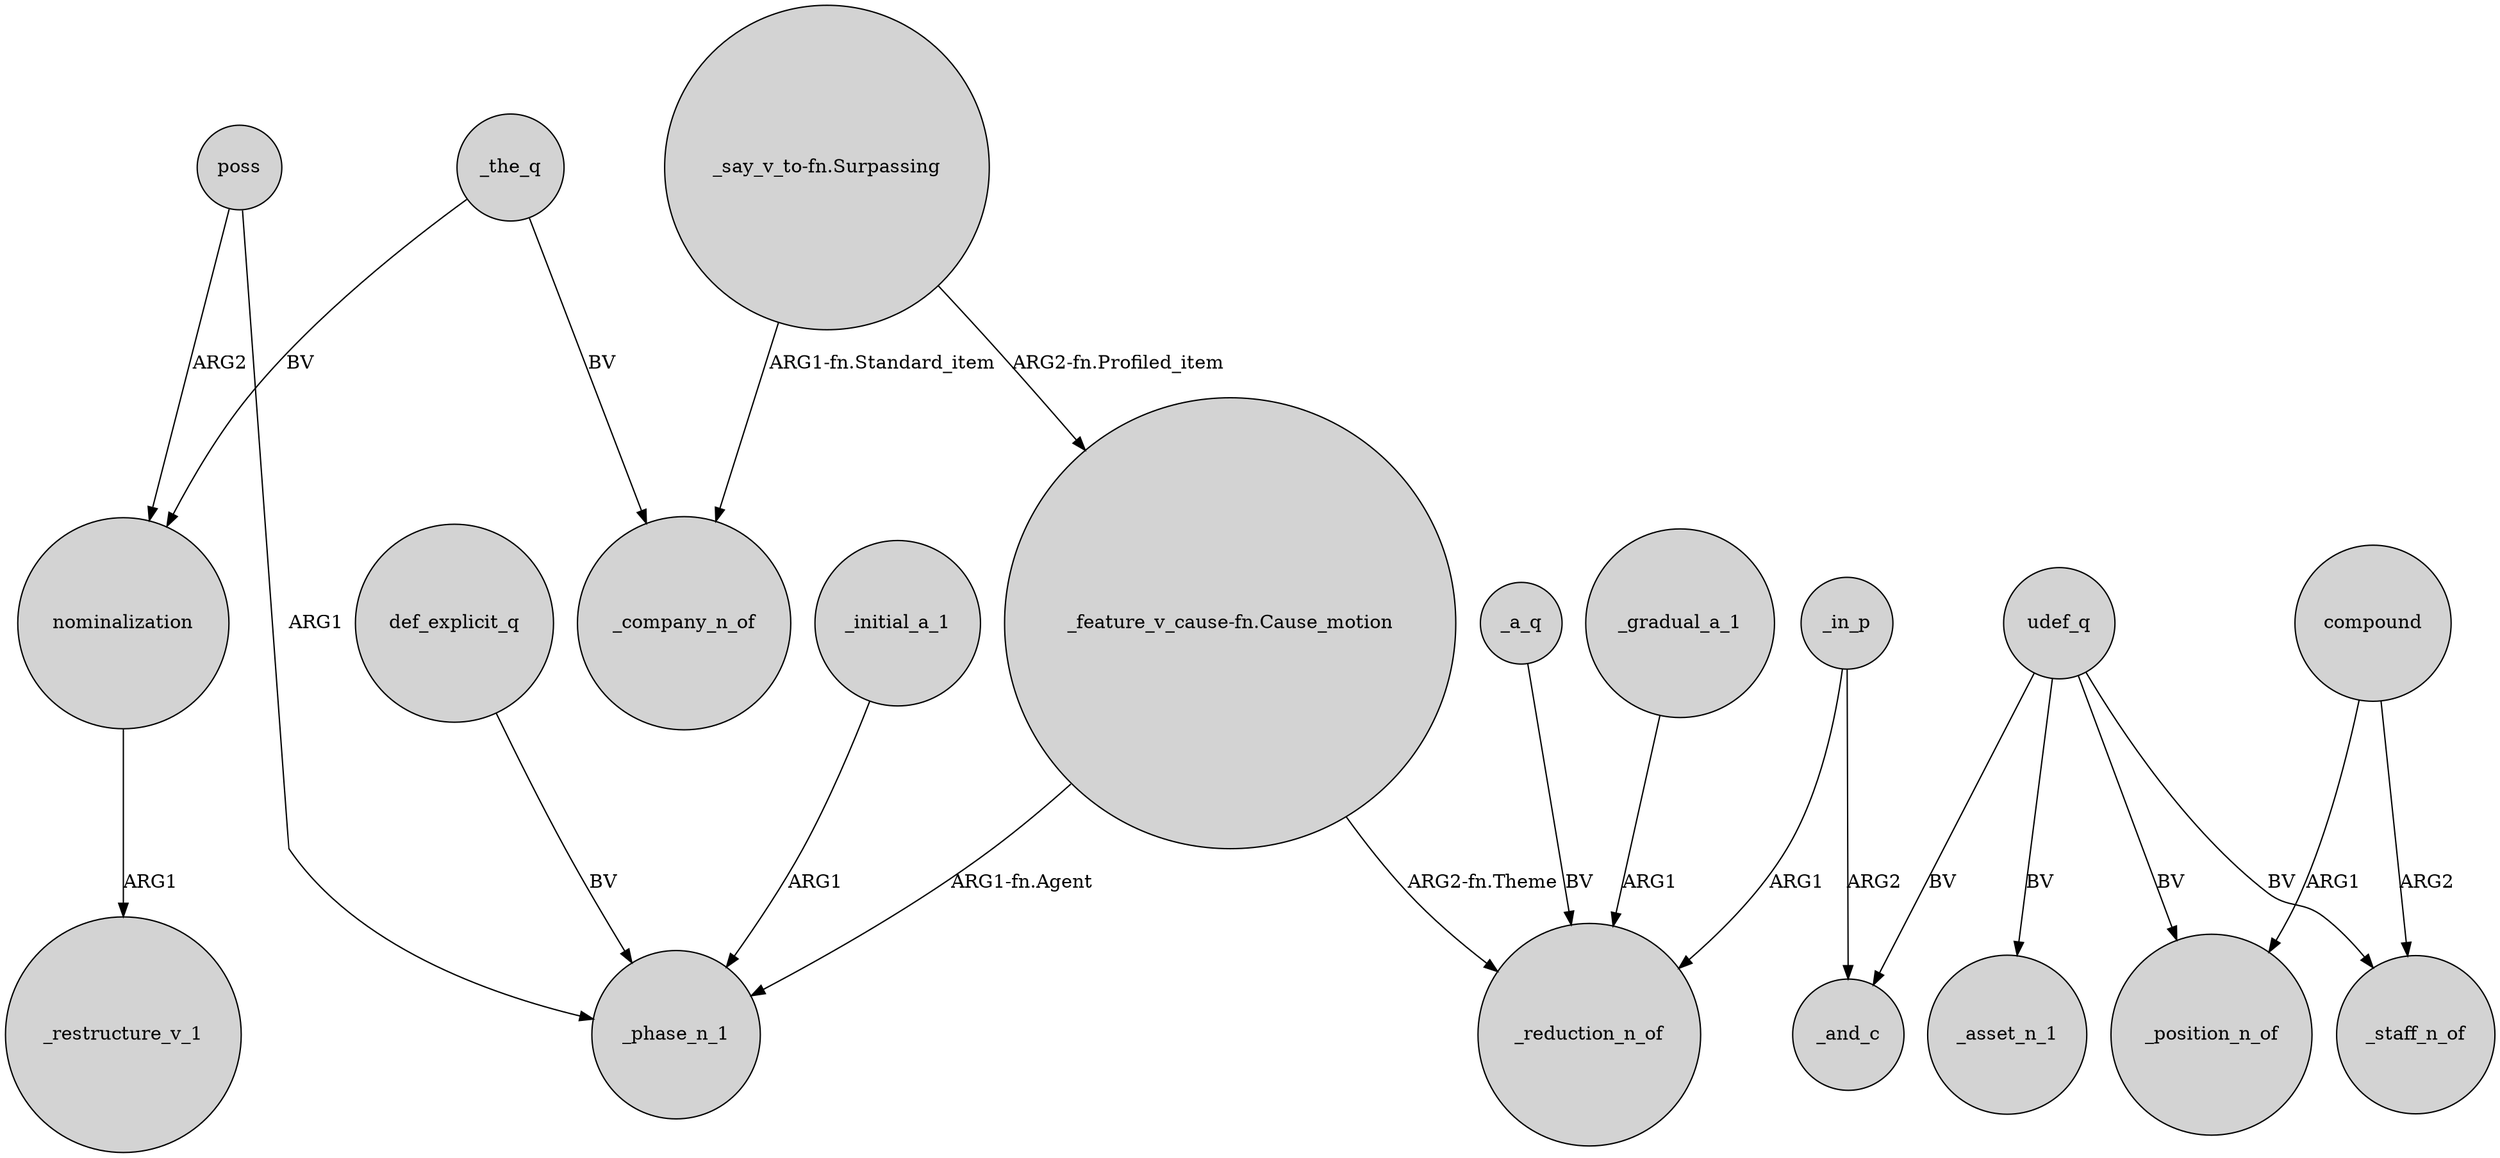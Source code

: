 digraph {
	node [shape=circle style=filled]
	_the_q -> nominalization [label=BV]
	poss -> _phase_n_1 [label=ARG1]
	_in_p -> _and_c [label=ARG2]
	poss -> nominalization [label=ARG2]
	udef_q -> _staff_n_of [label=BV]
	"_say_v_to-fn.Surpassing" -> _company_n_of [label="ARG1-fn.Standard_item"]
	compound -> _position_n_of [label=ARG1]
	_in_p -> _reduction_n_of [label=ARG1]
	udef_q -> _and_c [label=BV]
	udef_q -> _asset_n_1 [label=BV]
	nominalization -> _restructure_v_1 [label=ARG1]
	def_explicit_q -> _phase_n_1 [label=BV]
	"_feature_v_cause-fn.Cause_motion" -> _phase_n_1 [label="ARG1-fn.Agent"]
	_initial_a_1 -> _phase_n_1 [label=ARG1]
	compound -> _staff_n_of [label=ARG2]
	_a_q -> _reduction_n_of [label=BV]
	"_say_v_to-fn.Surpassing" -> "_feature_v_cause-fn.Cause_motion" [label="ARG2-fn.Profiled_item"]
	_gradual_a_1 -> _reduction_n_of [label=ARG1]
	"_feature_v_cause-fn.Cause_motion" -> _reduction_n_of [label="ARG2-fn.Theme"]
	_the_q -> _company_n_of [label=BV]
	udef_q -> _position_n_of [label=BV]
}
